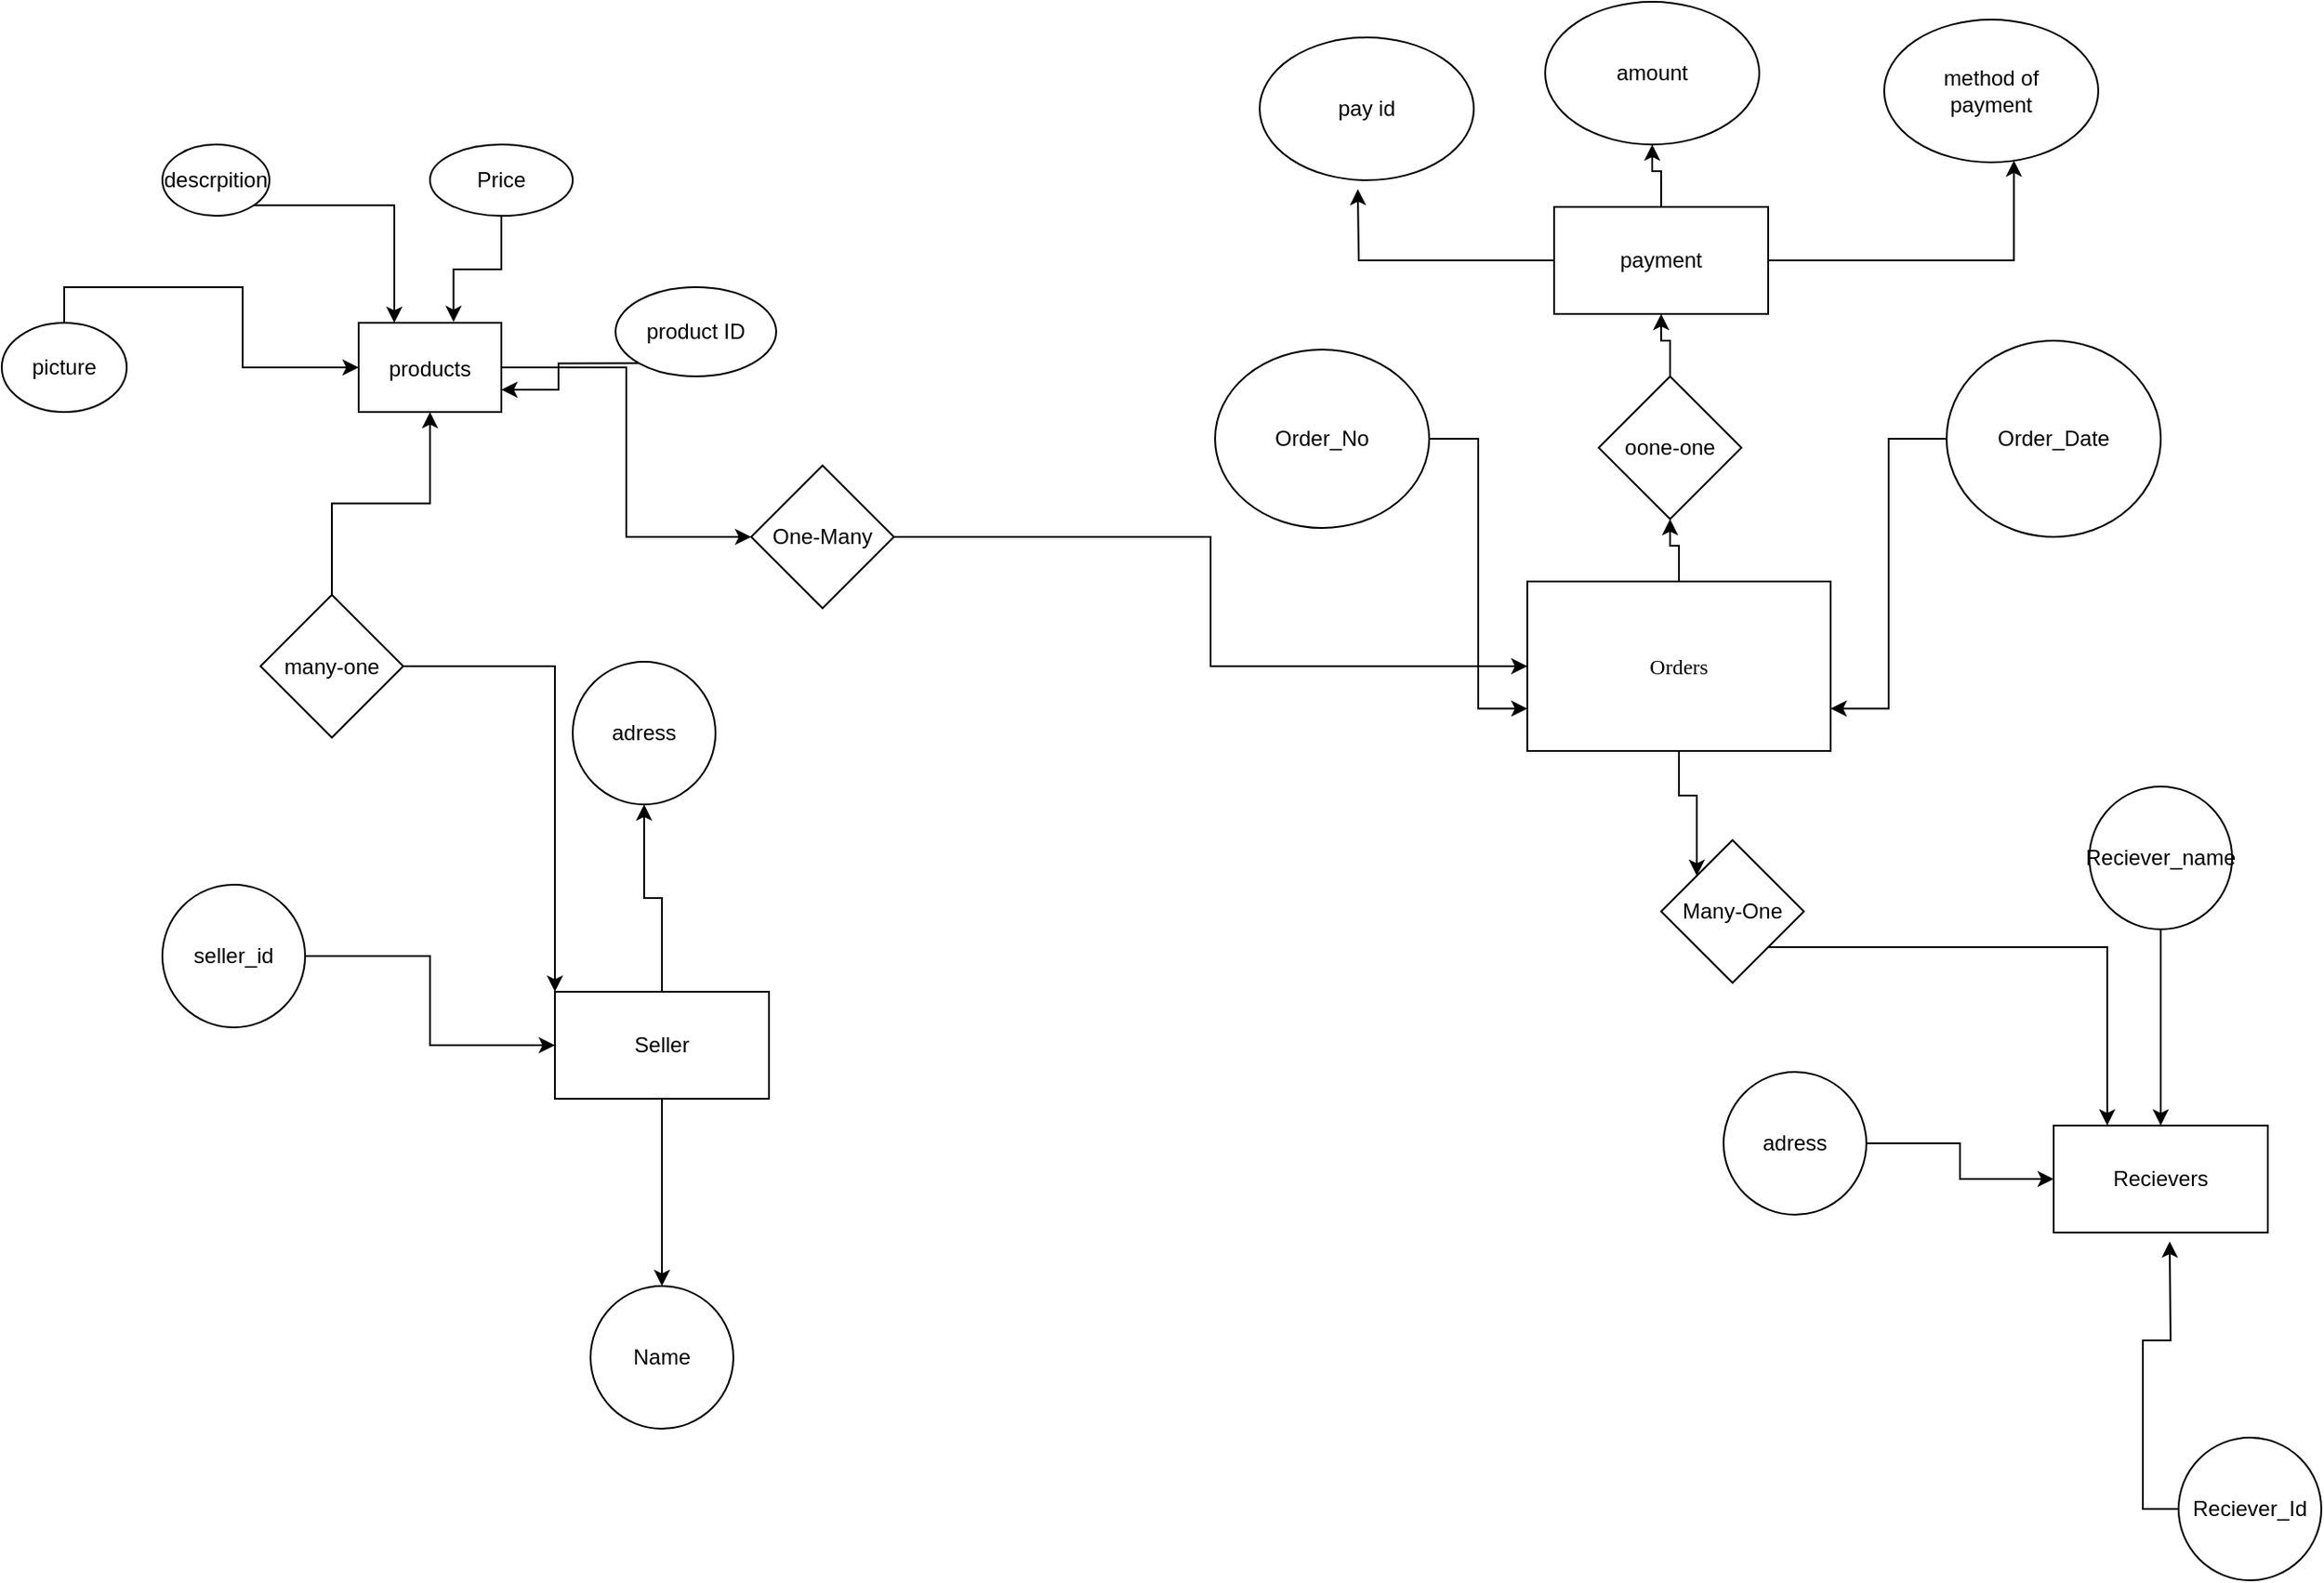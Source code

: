<mxfile version="24.7.1" type="device">
  <diagram name="Page-1" id="NR2sBDCbt4tCo_zvLeCK">
    <mxGraphModel dx="1542" dy="875" grid="1" gridSize="5" guides="1" tooltips="1" connect="1" arrows="1" fold="1" page="1" pageScale="1" pageWidth="3300" pageHeight="4681" math="0" shadow="0">
      <root>
        <mxCell id="0" />
        <mxCell id="1" parent="0" />
        <mxCell id="uP0zdcUtZLhOC6vLzZug-250" style="edgeStyle=orthogonalEdgeStyle;rounded=0;orthogonalLoop=1;jettySize=auto;html=1;entryX=0;entryY=0.5;entryDx=0;entryDy=0;" edge="1" parent="1" source="uP0zdcUtZLhOC6vLzZug-213" target="uP0zdcUtZLhOC6vLzZug-249">
          <mxGeometry relative="1" as="geometry" />
        </mxCell>
        <mxCell id="uP0zdcUtZLhOC6vLzZug-213" value="&lt;p style=&quot;line-height: 0%;&quot;&gt;products&lt;/p&gt;" style="rounded=0;whiteSpace=wrap;html=1;" vertex="1" parent="1">
          <mxGeometry x="270" y="220" width="80" height="50" as="geometry" />
        </mxCell>
        <mxCell id="uP0zdcUtZLhOC6vLzZug-219" style="edgeStyle=orthogonalEdgeStyle;rounded=0;orthogonalLoop=1;jettySize=auto;html=1;exitX=0.5;exitY=0;exitDx=0;exitDy=0;entryX=0;entryY=0.5;entryDx=0;entryDy=0;" edge="1" parent="1" source="uP0zdcUtZLhOC6vLzZug-214" target="uP0zdcUtZLhOC6vLzZug-213">
          <mxGeometry relative="1" as="geometry" />
        </mxCell>
        <mxCell id="uP0zdcUtZLhOC6vLzZug-214" value="picture" style="ellipse;whiteSpace=wrap;html=1;" vertex="1" parent="1">
          <mxGeometry x="70" y="220" width="70" height="50" as="geometry" />
        </mxCell>
        <mxCell id="uP0zdcUtZLhOC6vLzZug-220" style="edgeStyle=orthogonalEdgeStyle;rounded=0;orthogonalLoop=1;jettySize=auto;html=1;exitX=1;exitY=1;exitDx=0;exitDy=0;entryX=0.25;entryY=0;entryDx=0;entryDy=0;" edge="1" parent="1" source="uP0zdcUtZLhOC6vLzZug-215" target="uP0zdcUtZLhOC6vLzZug-213">
          <mxGeometry relative="1" as="geometry" />
        </mxCell>
        <mxCell id="uP0zdcUtZLhOC6vLzZug-215" value="descrpition" style="ellipse;whiteSpace=wrap;html=1;" vertex="1" parent="1">
          <mxGeometry x="160" y="120" width="60" height="40" as="geometry" />
        </mxCell>
        <mxCell id="uP0zdcUtZLhOC6vLzZug-216" value="Price" style="ellipse;whiteSpace=wrap;html=1;" vertex="1" parent="1">
          <mxGeometry x="310" y="120" width="80" height="40" as="geometry" />
        </mxCell>
        <mxCell id="uP0zdcUtZLhOC6vLzZug-222" style="edgeStyle=orthogonalEdgeStyle;rounded=0;orthogonalLoop=1;jettySize=auto;html=1;exitX=0;exitY=1;exitDx=0;exitDy=0;entryX=1;entryY=0.75;entryDx=0;entryDy=0;" edge="1" parent="1" source="uP0zdcUtZLhOC6vLzZug-217" target="uP0zdcUtZLhOC6vLzZug-213">
          <mxGeometry relative="1" as="geometry" />
        </mxCell>
        <mxCell id="uP0zdcUtZLhOC6vLzZug-217" value="product ID" style="ellipse;whiteSpace=wrap;html=1;" vertex="1" parent="1">
          <mxGeometry x="414" y="200" width="90" height="50" as="geometry" />
        </mxCell>
        <mxCell id="uP0zdcUtZLhOC6vLzZug-221" style="edgeStyle=orthogonalEdgeStyle;rounded=0;orthogonalLoop=1;jettySize=auto;html=1;exitX=0.5;exitY=1;exitDx=0;exitDy=0;entryX=0.665;entryY=-0.009;entryDx=0;entryDy=0;entryPerimeter=0;" edge="1" parent="1" source="uP0zdcUtZLhOC6vLzZug-216" target="uP0zdcUtZLhOC6vLzZug-213">
          <mxGeometry relative="1" as="geometry" />
        </mxCell>
        <mxCell id="uP0zdcUtZLhOC6vLzZug-247" style="edgeStyle=orthogonalEdgeStyle;rounded=0;orthogonalLoop=1;jettySize=auto;html=1;entryX=0;entryY=0;entryDx=0;entryDy=0;" edge="1" parent="1" source="uP0zdcUtZLhOC6vLzZug-223" target="uP0zdcUtZLhOC6vLzZug-246">
          <mxGeometry relative="1" as="geometry" />
        </mxCell>
        <mxCell id="uP0zdcUtZLhOC6vLzZug-268" style="edgeStyle=orthogonalEdgeStyle;rounded=0;orthogonalLoop=1;jettySize=auto;html=1;" edge="1" parent="1" source="uP0zdcUtZLhOC6vLzZug-223" target="uP0zdcUtZLhOC6vLzZug-269">
          <mxGeometry relative="1" as="geometry">
            <mxPoint x="1005" y="340" as="targetPoint" />
          </mxGeometry>
        </mxCell>
        <mxCell id="uP0zdcUtZLhOC6vLzZug-223" value="Orders" style="rounded=0;whiteSpace=wrap;html=1;fontFamily=Verdana;" vertex="1" parent="1">
          <mxGeometry x="925" y="365" width="170" height="95" as="geometry" />
        </mxCell>
        <mxCell id="uP0zdcUtZLhOC6vLzZug-227" style="edgeStyle=orthogonalEdgeStyle;rounded=0;orthogonalLoop=1;jettySize=auto;html=1;entryX=0;entryY=0.75;entryDx=0;entryDy=0;" edge="1" parent="1" source="uP0zdcUtZLhOC6vLzZug-225" target="uP0zdcUtZLhOC6vLzZug-223">
          <mxGeometry relative="1" as="geometry" />
        </mxCell>
        <mxCell id="uP0zdcUtZLhOC6vLzZug-225" value="Order_No" style="ellipse;whiteSpace=wrap;html=1;" vertex="1" parent="1">
          <mxGeometry x="750" y="235" width="120" height="100" as="geometry" />
        </mxCell>
        <mxCell id="uP0zdcUtZLhOC6vLzZug-228" style="edgeStyle=orthogonalEdgeStyle;rounded=0;orthogonalLoop=1;jettySize=auto;html=1;entryX=1;entryY=0.75;entryDx=0;entryDy=0;" edge="1" parent="1" source="uP0zdcUtZLhOC6vLzZug-226" target="uP0zdcUtZLhOC6vLzZug-223">
          <mxGeometry relative="1" as="geometry" />
        </mxCell>
        <mxCell id="uP0zdcUtZLhOC6vLzZug-226" value="Order_Date" style="ellipse;whiteSpace=wrap;html=1;" vertex="1" parent="1">
          <mxGeometry x="1160" y="230" width="120" height="110" as="geometry" />
        </mxCell>
        <mxCell id="uP0zdcUtZLhOC6vLzZug-231" value="adress" style="ellipse;whiteSpace=wrap;html=1;aspect=fixed;" vertex="1" parent="1">
          <mxGeometry x="390" y="410" width="80" height="80" as="geometry" />
        </mxCell>
        <mxCell id="uP0zdcUtZLhOC6vLzZug-233" value="Name" style="ellipse;whiteSpace=wrap;html=1;aspect=fixed;" vertex="1" parent="1">
          <mxGeometry x="400" y="760" width="80" height="80" as="geometry" />
        </mxCell>
        <mxCell id="uP0zdcUtZLhOC6vLzZug-238" value="Recievers" style="rounded=0;whiteSpace=wrap;html=1;" vertex="1" parent="1">
          <mxGeometry x="1220" y="670" width="120" height="60" as="geometry" />
        </mxCell>
        <mxCell id="uP0zdcUtZLhOC6vLzZug-242" style="edgeStyle=orthogonalEdgeStyle;rounded=0;orthogonalLoop=1;jettySize=auto;html=1;entryX=0;entryY=0.5;entryDx=0;entryDy=0;" edge="1" parent="1" source="uP0zdcUtZLhOC6vLzZug-239" target="uP0zdcUtZLhOC6vLzZug-238">
          <mxGeometry relative="1" as="geometry" />
        </mxCell>
        <mxCell id="uP0zdcUtZLhOC6vLzZug-239" value="adress" style="ellipse;whiteSpace=wrap;html=1;aspect=fixed;" vertex="1" parent="1">
          <mxGeometry x="1035" y="640" width="80" height="80" as="geometry" />
        </mxCell>
        <mxCell id="uP0zdcUtZLhOC6vLzZug-244" style="edgeStyle=orthogonalEdgeStyle;rounded=0;orthogonalLoop=1;jettySize=auto;html=1;entryX=0.5;entryY=0;entryDx=0;entryDy=0;" edge="1" parent="1" source="uP0zdcUtZLhOC6vLzZug-240" target="uP0zdcUtZLhOC6vLzZug-238">
          <mxGeometry relative="1" as="geometry" />
        </mxCell>
        <mxCell id="uP0zdcUtZLhOC6vLzZug-240" value="Reciever_name" style="ellipse;whiteSpace=wrap;html=1;aspect=fixed;" vertex="1" parent="1">
          <mxGeometry x="1240" y="480" width="80" height="80" as="geometry" />
        </mxCell>
        <mxCell id="uP0zdcUtZLhOC6vLzZug-243" style="edgeStyle=orthogonalEdgeStyle;rounded=0;orthogonalLoop=1;jettySize=auto;html=1;" edge="1" parent="1" source="uP0zdcUtZLhOC6vLzZug-241">
          <mxGeometry relative="1" as="geometry">
            <mxPoint x="1285" y="735" as="targetPoint" />
          </mxGeometry>
        </mxCell>
        <mxCell id="uP0zdcUtZLhOC6vLzZug-241" value="Reciever_Id" style="ellipse;whiteSpace=wrap;html=1;aspect=fixed;" vertex="1" parent="1">
          <mxGeometry x="1290" y="845" width="80" height="80" as="geometry" />
        </mxCell>
        <mxCell id="uP0zdcUtZLhOC6vLzZug-248" style="edgeStyle=orthogonalEdgeStyle;rounded=0;orthogonalLoop=1;jettySize=auto;html=1;exitX=1;exitY=1;exitDx=0;exitDy=0;entryX=0.25;entryY=0;entryDx=0;entryDy=0;" edge="1" parent="1" source="uP0zdcUtZLhOC6vLzZug-246" target="uP0zdcUtZLhOC6vLzZug-238">
          <mxGeometry relative="1" as="geometry" />
        </mxCell>
        <mxCell id="uP0zdcUtZLhOC6vLzZug-246" value="Many-One" style="rhombus;whiteSpace=wrap;html=1;" vertex="1" parent="1">
          <mxGeometry x="1000" y="510" width="80" height="80" as="geometry" />
        </mxCell>
        <mxCell id="uP0zdcUtZLhOC6vLzZug-251" style="edgeStyle=orthogonalEdgeStyle;rounded=0;orthogonalLoop=1;jettySize=auto;html=1;entryX=0;entryY=0.5;entryDx=0;entryDy=0;" edge="1" parent="1" source="uP0zdcUtZLhOC6vLzZug-249" target="uP0zdcUtZLhOC6vLzZug-223">
          <mxGeometry relative="1" as="geometry" />
        </mxCell>
        <mxCell id="uP0zdcUtZLhOC6vLzZug-249" value="One-Many" style="rhombus;whiteSpace=wrap;html=1;" vertex="1" parent="1">
          <mxGeometry x="490" y="300" width="80" height="80" as="geometry" />
        </mxCell>
        <mxCell id="uP0zdcUtZLhOC6vLzZug-260" style="edgeStyle=orthogonalEdgeStyle;rounded=0;orthogonalLoop=1;jettySize=auto;html=1;exitX=0.5;exitY=0;exitDx=0;exitDy=0;entryX=0.5;entryY=1;entryDx=0;entryDy=0;" edge="1" parent="1" source="uP0zdcUtZLhOC6vLzZug-255" target="uP0zdcUtZLhOC6vLzZug-231">
          <mxGeometry relative="1" as="geometry" />
        </mxCell>
        <mxCell id="uP0zdcUtZLhOC6vLzZug-262" style="edgeStyle=orthogonalEdgeStyle;rounded=0;orthogonalLoop=1;jettySize=auto;html=1;entryX=0.5;entryY=0;entryDx=0;entryDy=0;" edge="1" parent="1" source="uP0zdcUtZLhOC6vLzZug-255" target="uP0zdcUtZLhOC6vLzZug-233">
          <mxGeometry relative="1" as="geometry" />
        </mxCell>
        <mxCell id="uP0zdcUtZLhOC6vLzZug-255" value="Seller" style="rounded=0;whiteSpace=wrap;html=1;" vertex="1" parent="1">
          <mxGeometry x="380" y="595" width="120" height="60" as="geometry" />
        </mxCell>
        <mxCell id="uP0zdcUtZLhOC6vLzZug-259" style="edgeStyle=orthogonalEdgeStyle;rounded=0;orthogonalLoop=1;jettySize=auto;html=1;entryX=0;entryY=0.5;entryDx=0;entryDy=0;" edge="1" parent="1" source="uP0zdcUtZLhOC6vLzZug-258" target="uP0zdcUtZLhOC6vLzZug-255">
          <mxGeometry relative="1" as="geometry" />
        </mxCell>
        <mxCell id="uP0zdcUtZLhOC6vLzZug-258" value="seller_id" style="ellipse;whiteSpace=wrap;html=1;aspect=fixed;" vertex="1" parent="1">
          <mxGeometry x="160" y="535" width="80" height="80" as="geometry" />
        </mxCell>
        <mxCell id="uP0zdcUtZLhOC6vLzZug-264" style="edgeStyle=orthogonalEdgeStyle;rounded=0;orthogonalLoop=1;jettySize=auto;html=1;entryX=0.5;entryY=1;entryDx=0;entryDy=0;" edge="1" parent="1" source="uP0zdcUtZLhOC6vLzZug-263" target="uP0zdcUtZLhOC6vLzZug-213">
          <mxGeometry relative="1" as="geometry" />
        </mxCell>
        <mxCell id="uP0zdcUtZLhOC6vLzZug-265" style="edgeStyle=orthogonalEdgeStyle;rounded=0;orthogonalLoop=1;jettySize=auto;html=1;entryX=0;entryY=0;entryDx=0;entryDy=0;" edge="1" parent="1" source="uP0zdcUtZLhOC6vLzZug-263" target="uP0zdcUtZLhOC6vLzZug-255">
          <mxGeometry relative="1" as="geometry" />
        </mxCell>
        <mxCell id="uP0zdcUtZLhOC6vLzZug-263" value="many-one" style="rhombus;whiteSpace=wrap;html=1;" vertex="1" parent="1">
          <mxGeometry x="215" y="372.5" width="80" height="80" as="geometry" />
        </mxCell>
        <mxCell id="uP0zdcUtZLhOC6vLzZug-273" style="edgeStyle=orthogonalEdgeStyle;rounded=0;orthogonalLoop=1;jettySize=auto;html=1;entryX=0.5;entryY=1;entryDx=0;entryDy=0;" edge="1" parent="1" source="uP0zdcUtZLhOC6vLzZug-266" target="uP0zdcUtZLhOC6vLzZug-271">
          <mxGeometry relative="1" as="geometry" />
        </mxCell>
        <mxCell id="uP0zdcUtZLhOC6vLzZug-274" style="edgeStyle=orthogonalEdgeStyle;rounded=0;orthogonalLoop=1;jettySize=auto;html=1;" edge="1" parent="1" source="uP0zdcUtZLhOC6vLzZug-266">
          <mxGeometry relative="1" as="geometry">
            <mxPoint x="830" y="145" as="targetPoint" />
          </mxGeometry>
        </mxCell>
        <mxCell id="uP0zdcUtZLhOC6vLzZug-266" value="payment" style="rounded=0;whiteSpace=wrap;html=1;" vertex="1" parent="1">
          <mxGeometry x="940" y="155" width="120" height="60" as="geometry" />
        </mxCell>
        <mxCell id="uP0zdcUtZLhOC6vLzZug-267" value="pay id" style="ellipse;whiteSpace=wrap;html=1;" vertex="1" parent="1">
          <mxGeometry x="775" y="60" width="120" height="80" as="geometry" />
        </mxCell>
        <mxCell id="uP0zdcUtZLhOC6vLzZug-270" style="edgeStyle=orthogonalEdgeStyle;rounded=0;orthogonalLoop=1;jettySize=auto;html=1;entryX=0.5;entryY=1;entryDx=0;entryDy=0;" edge="1" parent="1" source="uP0zdcUtZLhOC6vLzZug-269" target="uP0zdcUtZLhOC6vLzZug-266">
          <mxGeometry relative="1" as="geometry" />
        </mxCell>
        <mxCell id="uP0zdcUtZLhOC6vLzZug-269" value="oone-one" style="rhombus;whiteSpace=wrap;html=1;" vertex="1" parent="1">
          <mxGeometry x="965" y="250" width="80" height="80" as="geometry" />
        </mxCell>
        <mxCell id="uP0zdcUtZLhOC6vLzZug-271" value="amount" style="ellipse;whiteSpace=wrap;html=1;" vertex="1" parent="1">
          <mxGeometry x="935" y="40" width="120" height="80" as="geometry" />
        </mxCell>
        <mxCell id="uP0zdcUtZLhOC6vLzZug-272" value="method of&lt;div&gt;payment&lt;/div&gt;" style="ellipse;whiteSpace=wrap;html=1;" vertex="1" parent="1">
          <mxGeometry x="1125" y="50" width="120" height="80" as="geometry" />
        </mxCell>
        <mxCell id="uP0zdcUtZLhOC6vLzZug-275" style="edgeStyle=orthogonalEdgeStyle;rounded=0;orthogonalLoop=1;jettySize=auto;html=1;entryX=0.606;entryY=0.987;entryDx=0;entryDy=0;entryPerimeter=0;" edge="1" parent="1" source="uP0zdcUtZLhOC6vLzZug-266" target="uP0zdcUtZLhOC6vLzZug-272">
          <mxGeometry relative="1" as="geometry" />
        </mxCell>
      </root>
    </mxGraphModel>
  </diagram>
</mxfile>
